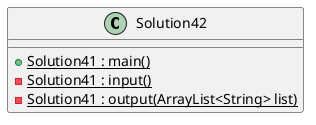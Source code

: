 @startuml
'https://plantuml.com/class-diagram

class Solution42
{
    +{static}Solution41 : main()
    -{static}Solution41 : input()
    -{static}Solution41 : output(ArrayList<String> list)
}

@enduml